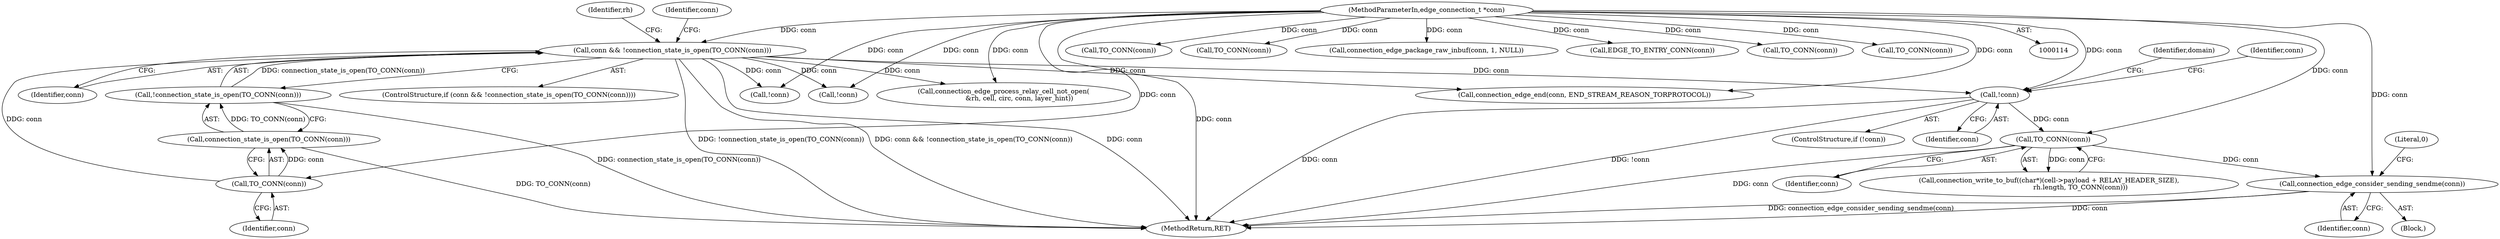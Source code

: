 digraph "0_tor_56a7c5bc15e0447203a491c1ee37de9939ad1dcd@API" {
"1000451" [label="(Call,connection_edge_consider_sending_sendme(conn))"];
"1000445" [label="(Call,TO_CONN(conn))"];
"1000403" [label="(Call,!conn)"];
"1000205" [label="(Call,conn && !connection_state_is_open(TO_CONN(conn)))"];
"1000209" [label="(Call,TO_CONN(conn))"];
"1000117" [label="(MethodParameterIn,edge_connection_t *conn)"];
"1000207" [label="(Call,!connection_state_is_open(TO_CONN(conn)))"];
"1000208" [label="(Call,connection_state_is_open(TO_CONN(conn)))"];
"1000208" [label="(Call,connection_state_is_open(TO_CONN(conn)))"];
"1000210" [label="(Identifier,conn)"];
"1000402" [label="(ControlStructure,if (!conn))"];
"1001064" [label="(MethodReturn,RET)"];
"1000249" [label="(Call,connection_edge_process_relay_cell_not_open(\n               &rh, cell, circ, conn, layer_hint))"];
"1000454" [label="(Literal,0)"];
"1000379" [label="(Call,connection_edge_end(conn, END_STREAM_REASON_TORPROTOCOL))"];
"1000925" [label="(Call,!conn)"];
"1000450" [label="(Block,)"];
"1000206" [label="(Identifier,conn)"];
"1000207" [label="(Call,!connection_state_is_open(TO_CONN(conn)))"];
"1000383" [label="(Call,TO_CONN(conn))"];
"1000403" [label="(Call,!conn)"];
"1000204" [label="(ControlStructure,if (conn && !connection_state_is_open(TO_CONN(conn))))"];
"1000258" [label="(Identifier,rh)"];
"1000446" [label="(Identifier,conn)"];
"1000205" [label="(Call,conn && !connection_state_is_open(TO_CONN(conn)))"];
"1000434" [label="(Call,connection_write_to_buf((char*)(cell->payload + RELAY_HEADER_SIZE),\n                              rh.length, TO_CONN(conn)))"];
"1000954" [label="(Call,TO_CONN(conn))"];
"1000418" [label="(Identifier,conn)"];
"1000958" [label="(Call,connection_edge_package_raw_inbuf(conn, 1, NULL))"];
"1000494" [label="(Call,EDGE_TO_ENTRY_CONN(conn))"];
"1000452" [label="(Identifier,conn)"];
"1000117" [label="(MethodParameterIn,edge_connection_t *conn)"];
"1000451" [label="(Call,connection_edge_consider_sending_sendme(conn))"];
"1000209" [label="(Call,TO_CONN(conn))"];
"1000472" [label="(Call,!conn)"];
"1000536" [label="(Call,TO_CONN(conn))"];
"1000445" [label="(Call,TO_CONN(conn))"];
"1000965" [label="(Call,TO_CONN(conn))"];
"1000217" [label="(Identifier,conn)"];
"1000407" [label="(Identifier,domain)"];
"1000404" [label="(Identifier,conn)"];
"1000451" -> "1000450"  [label="AST: "];
"1000451" -> "1000452"  [label="CFG: "];
"1000452" -> "1000451"  [label="AST: "];
"1000454" -> "1000451"  [label="CFG: "];
"1000451" -> "1001064"  [label="DDG: conn"];
"1000451" -> "1001064"  [label="DDG: connection_edge_consider_sending_sendme(conn)"];
"1000445" -> "1000451"  [label="DDG: conn"];
"1000117" -> "1000451"  [label="DDG: conn"];
"1000445" -> "1000434"  [label="AST: "];
"1000445" -> "1000446"  [label="CFG: "];
"1000446" -> "1000445"  [label="AST: "];
"1000434" -> "1000445"  [label="CFG: "];
"1000445" -> "1001064"  [label="DDG: conn"];
"1000445" -> "1000434"  [label="DDG: conn"];
"1000403" -> "1000445"  [label="DDG: conn"];
"1000117" -> "1000445"  [label="DDG: conn"];
"1000403" -> "1000402"  [label="AST: "];
"1000403" -> "1000404"  [label="CFG: "];
"1000404" -> "1000403"  [label="AST: "];
"1000407" -> "1000403"  [label="CFG: "];
"1000418" -> "1000403"  [label="CFG: "];
"1000403" -> "1001064"  [label="DDG: conn"];
"1000403" -> "1001064"  [label="DDG: !conn"];
"1000205" -> "1000403"  [label="DDG: conn"];
"1000117" -> "1000403"  [label="DDG: conn"];
"1000205" -> "1000204"  [label="AST: "];
"1000205" -> "1000206"  [label="CFG: "];
"1000205" -> "1000207"  [label="CFG: "];
"1000206" -> "1000205"  [label="AST: "];
"1000207" -> "1000205"  [label="AST: "];
"1000217" -> "1000205"  [label="CFG: "];
"1000258" -> "1000205"  [label="CFG: "];
"1000205" -> "1001064"  [label="DDG: conn"];
"1000205" -> "1001064"  [label="DDG: !connection_state_is_open(TO_CONN(conn))"];
"1000205" -> "1001064"  [label="DDG: conn && !connection_state_is_open(TO_CONN(conn))"];
"1000209" -> "1000205"  [label="DDG: conn"];
"1000117" -> "1000205"  [label="DDG: conn"];
"1000207" -> "1000205"  [label="DDG: connection_state_is_open(TO_CONN(conn))"];
"1000205" -> "1000249"  [label="DDG: conn"];
"1000205" -> "1000379"  [label="DDG: conn"];
"1000205" -> "1000472"  [label="DDG: conn"];
"1000205" -> "1000925"  [label="DDG: conn"];
"1000209" -> "1000208"  [label="AST: "];
"1000209" -> "1000210"  [label="CFG: "];
"1000210" -> "1000209"  [label="AST: "];
"1000208" -> "1000209"  [label="CFG: "];
"1000209" -> "1000208"  [label="DDG: conn"];
"1000117" -> "1000209"  [label="DDG: conn"];
"1000117" -> "1000114"  [label="AST: "];
"1000117" -> "1001064"  [label="DDG: conn"];
"1000117" -> "1000249"  [label="DDG: conn"];
"1000117" -> "1000379"  [label="DDG: conn"];
"1000117" -> "1000383"  [label="DDG: conn"];
"1000117" -> "1000472"  [label="DDG: conn"];
"1000117" -> "1000494"  [label="DDG: conn"];
"1000117" -> "1000536"  [label="DDG: conn"];
"1000117" -> "1000925"  [label="DDG: conn"];
"1000117" -> "1000954"  [label="DDG: conn"];
"1000117" -> "1000958"  [label="DDG: conn"];
"1000117" -> "1000965"  [label="DDG: conn"];
"1000207" -> "1000208"  [label="CFG: "];
"1000208" -> "1000207"  [label="AST: "];
"1000207" -> "1001064"  [label="DDG: connection_state_is_open(TO_CONN(conn))"];
"1000208" -> "1000207"  [label="DDG: TO_CONN(conn)"];
"1000208" -> "1001064"  [label="DDG: TO_CONN(conn)"];
}
